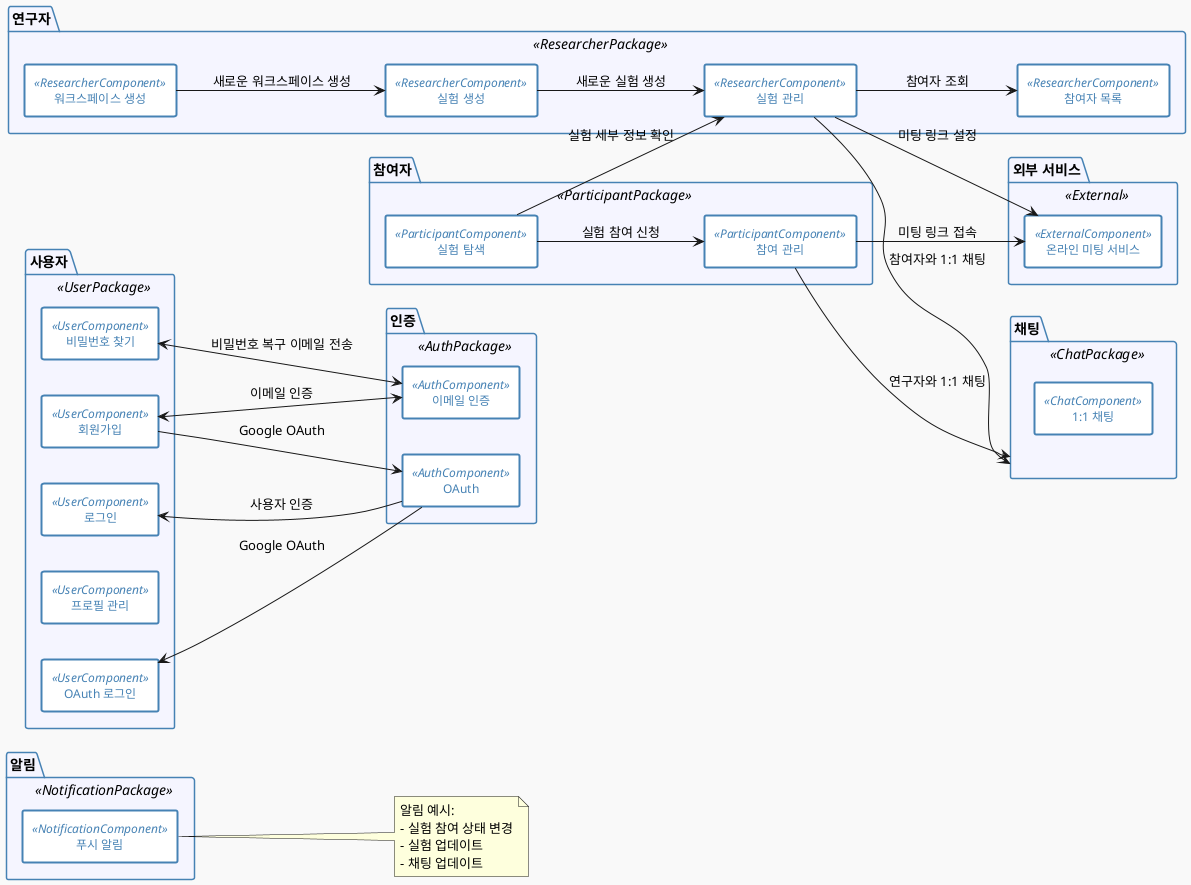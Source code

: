 @startuml
left to right direction
skinparam componentStyle rectangle
skinparam backgroundColor #F9F9F9
skinparam packageBackgroundColor #F5F5FF
skinparam packageBorderColor #4682B4
skinparam componentBorderColor #4682B4
skinparam componentFontColor #4682B4
skinparam componentBorderThickness 2
skinparam componentFontSize 12
skinparam component {
    BackgroundColor #FFFFFF
    BorderColor #4682B4
    FontColor #4682B4
}

package "사용자" <<UserPackage>> {
    [회원가입] <<UserComponent>>
    [로그인] <<UserComponent>>
    [OAuth 로그인] <<UserComponent>>
    [프로필 관리] <<UserComponent>>
    [비밀번호 찾기] <<UserComponent>>
}

package "연구자" <<ResearcherPackage>> {
    [워크스페이스 생성] <<ResearcherComponent>>
    [실험 생성] <<ResearcherComponent>>
    [실험 관리] <<ResearcherComponent>>
    [참여자 목록] <<ResearcherComponent>>
}

package "참여자" <<ParticipantPackage>> {
    [실험 탐색] <<ParticipantComponent>>
    [참여 관리] <<ParticipantComponent>>
}

package "인증" <<AuthPackage>> {
    [OAuth] <<AuthComponent>>
    [이메일 인증] <<AuthComponent>>
}

package "알림" <<NotificationPackage>> {
    [푸시 알림] <<NotificationComponent>>
}

package "외부 서비스" <<External>> {
    [온라인 미팅 서비스] <<ExternalComponent>>
}

package "채팅" <<ChatPackage>> {
    [1:1 채팅] <<ChatComponent>>
}

' 사용자 컴포넌트
[회원가입] --> [OAuth] : Google OAuth
[회원가입] <--> [이메일 인증] : 이메일 인증
[비밀번호 찾기] <--> [이메일 인증] : 비밀번호 복구 이메일 전송

' 연구자 컴포넌트
[워크스페이스 생성] --> [실험 생성] : 새로운 워크스페이스 생성
[실험 생성] --> [실험 관리] : 새로운 실험 생성
[실험 관리] --> [참여자 목록] : 참여자 조회
[실험 관리] --> [채팅] : 참여자와 1:1 채팅
[실험 관리] --> [온라인 미팅 서비스] : 미팅 링크 설정

' 참여자 컴포넌트
[실험 탐색] --> [실험 관리] : 실험 세부 정보 확인
[실험 탐색] --> [참여 관리] : 실험 참여 신청
[참여 관리] --> [채팅] : 연구자와 1:1 채팅
[참여 관리] --> [온라인 미팅 서비스] : 미팅 링크 접속

' 인증 컴포넌트
[OAuth] --> [로그인] : 사용자 인증
[OAuth] --> [OAuth 로그인] : Google OAuth

' 노트 추가
note right of [푸시 알림]
    알림 예시:
    - 실험 참여 상태 변경
    - 실험 업데이트
    - 채팅 업데이트
end note

@enduml

